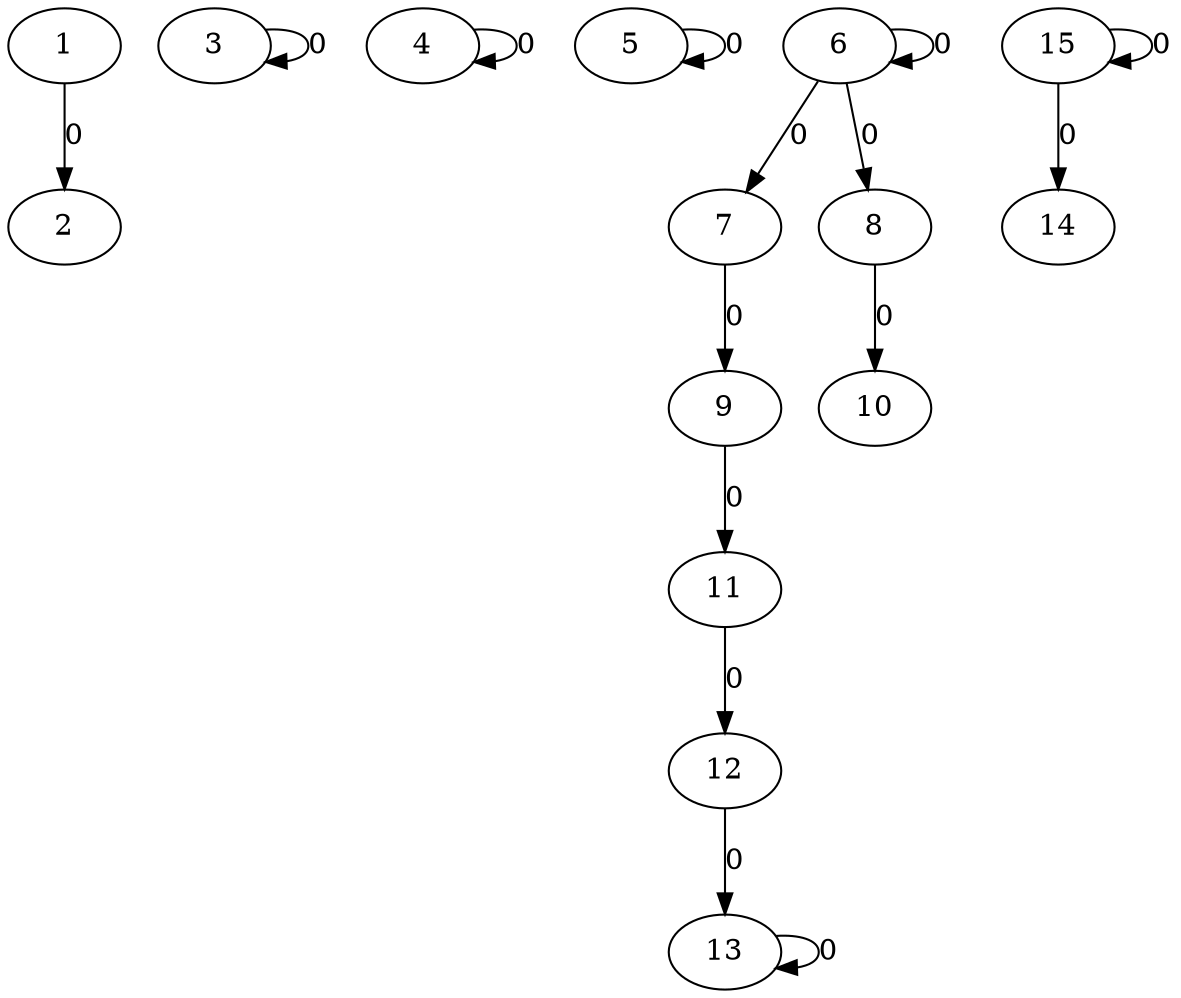 strict digraph  {
	1 -> 2 [label=0];
	3 -> 3 [label=0];
	4 -> 4 [label=0];
	5 -> 5 [label=0];
	6 -> 6 [label=0];
	6 -> 7 [label=0];
	6 -> 8 [label=0];
	7 -> 9 [label=0];
	8 -> 10 [label=0];
	9 -> 11 [label=0];
	11 -> 12 [label=0];
	12 -> 13 [label=0];
	13 -> 13 [label=0];
	15 -> 14 [label=0];
	15 -> 15 [label=0];
}
